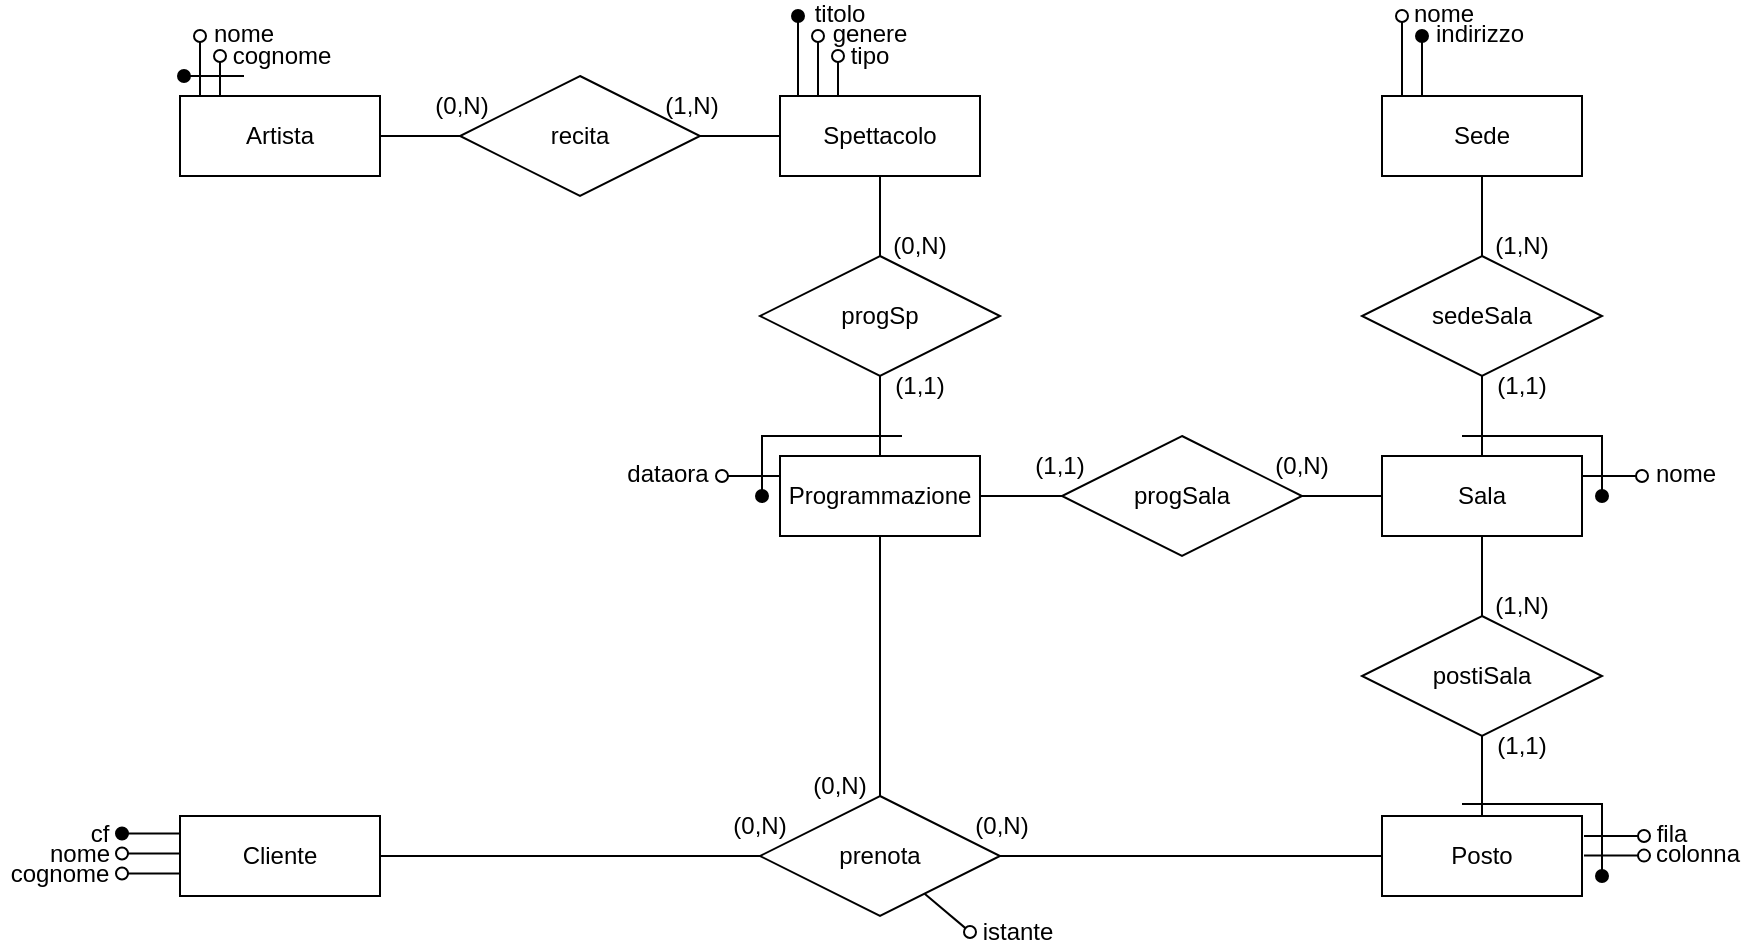 <mxfile version="24.4.13" type="device">
  <diagram name="Pagina-1" id="si0wQ0l1tiX7Fm2jgNS1">
    <mxGraphModel dx="1434" dy="876" grid="1" gridSize="10" guides="1" tooltips="1" connect="1" arrows="1" fold="1" page="1" pageScale="1" pageWidth="1169" pageHeight="827" math="0" shadow="0">
      <root>
        <mxCell id="0" />
        <mxCell id="1" parent="0" />
        <mxCell id="irKCmhr2zZb17mdSx7-t-3" value="Sede" style="whiteSpace=wrap;html=1;align=center;" parent="1" vertex="1">
          <mxGeometry x="836" y="232" width="100" height="40" as="geometry" />
        </mxCell>
        <mxCell id="irKCmhr2zZb17mdSx7-t-4" value="" style="endArrow=oval;html=1;rounded=0;endFill=0;" parent="1" edge="1">
          <mxGeometry width="50" height="50" relative="1" as="geometry">
            <mxPoint x="846" y="232" as="sourcePoint" />
            <mxPoint x="846" y="192" as="targetPoint" />
          </mxGeometry>
        </mxCell>
        <mxCell id="irKCmhr2zZb17mdSx7-t-5" value="" style="endArrow=oval;html=1;rounded=0;endFill=1;" parent="1" edge="1">
          <mxGeometry width="50" height="50" relative="1" as="geometry">
            <mxPoint x="856" y="232" as="sourcePoint" />
            <mxPoint x="856" y="202" as="targetPoint" />
          </mxGeometry>
        </mxCell>
        <mxCell id="irKCmhr2zZb17mdSx7-t-6" value="" style="endArrow=oval;html=1;rounded=0;endFill=0;" parent="1" source="irKCmhr2zZb17mdSx7-t-55" edge="1">
          <mxGeometry width="50" height="50" relative="1" as="geometry">
            <mxPoint x="595" y="682" as="sourcePoint" />
            <mxPoint x="630" y="650" as="targetPoint" />
          </mxGeometry>
        </mxCell>
        <mxCell id="irKCmhr2zZb17mdSx7-t-7" value="nome" style="text;html=1;align=center;verticalAlign=middle;whiteSpace=wrap;rounded=0;" parent="1" vertex="1">
          <mxGeometry x="837" y="186" width="60" height="10" as="geometry" />
        </mxCell>
        <mxCell id="irKCmhr2zZb17mdSx7-t-8" value="indirizzo" style="text;html=1;align=center;verticalAlign=middle;whiteSpace=wrap;rounded=0;" parent="1" vertex="1">
          <mxGeometry x="855" y="196" width="60" height="10" as="geometry" />
        </mxCell>
        <mxCell id="irKCmhr2zZb17mdSx7-t-9" value="istante" style="text;html=1;align=center;verticalAlign=middle;whiteSpace=wrap;rounded=0;" parent="1" vertex="1">
          <mxGeometry x="624" y="645" width="60" height="10" as="geometry" />
        </mxCell>
        <mxCell id="irKCmhr2zZb17mdSx7-t-24" style="edgeStyle=orthogonalEdgeStyle;rounded=0;orthogonalLoop=1;jettySize=auto;html=1;exitX=0.5;exitY=1;exitDx=0;exitDy=0;entryX=0.5;entryY=0;entryDx=0;entryDy=0;endArrow=none;endFill=0;" parent="1" source="irKCmhr2zZb17mdSx7-t-10" target="irKCmhr2zZb17mdSx7-t-17" edge="1">
          <mxGeometry relative="1" as="geometry" />
        </mxCell>
        <mxCell id="irKCmhr2zZb17mdSx7-t-50" style="edgeStyle=orthogonalEdgeStyle;rounded=0;orthogonalLoop=1;jettySize=auto;html=1;exitX=0;exitY=0.5;exitDx=0;exitDy=0;entryX=1;entryY=0.5;entryDx=0;entryDy=0;endArrow=none;endFill=0;" parent="1" source="irKCmhr2zZb17mdSx7-t-10" target="irKCmhr2zZb17mdSx7-t-46" edge="1">
          <mxGeometry relative="1" as="geometry" />
        </mxCell>
        <mxCell id="irKCmhr2zZb17mdSx7-t-10" value="Sala" style="whiteSpace=wrap;html=1;align=center;" parent="1" vertex="1">
          <mxGeometry x="836" y="412" width="100" height="40" as="geometry" />
        </mxCell>
        <mxCell id="irKCmhr2zZb17mdSx7-t-12" style="edgeStyle=orthogonalEdgeStyle;rounded=0;orthogonalLoop=1;jettySize=auto;html=1;exitX=0.5;exitY=0;exitDx=0;exitDy=0;entryX=0.5;entryY=1;entryDx=0;entryDy=0;endArrow=none;endFill=0;" parent="1" source="irKCmhr2zZb17mdSx7-t-11" target="irKCmhr2zZb17mdSx7-t-3" edge="1">
          <mxGeometry relative="1" as="geometry" />
        </mxCell>
        <mxCell id="irKCmhr2zZb17mdSx7-t-13" style="edgeStyle=orthogonalEdgeStyle;rounded=0;orthogonalLoop=1;jettySize=auto;html=1;exitX=0.5;exitY=1;exitDx=0;exitDy=0;entryX=0.5;entryY=0;entryDx=0;entryDy=0;endArrow=none;endFill=0;" parent="1" source="irKCmhr2zZb17mdSx7-t-11" target="irKCmhr2zZb17mdSx7-t-10" edge="1">
          <mxGeometry relative="1" as="geometry" />
        </mxCell>
        <mxCell id="irKCmhr2zZb17mdSx7-t-11" value="sedeSala" style="shape=rhombus;perimeter=rhombusPerimeter;whiteSpace=wrap;html=1;align=center;" parent="1" vertex="1">
          <mxGeometry x="826" y="312" width="120" height="60" as="geometry" />
        </mxCell>
        <mxCell id="irKCmhr2zZb17mdSx7-t-14" value="" style="endArrow=oval;html=1;rounded=0;endFill=0;" parent="1" edge="1">
          <mxGeometry width="50" height="50" relative="1" as="geometry">
            <mxPoint x="936" y="422" as="sourcePoint" />
            <mxPoint x="966" y="422" as="targetPoint" />
          </mxGeometry>
        </mxCell>
        <mxCell id="irKCmhr2zZb17mdSx7-t-15" value="nome" style="text;html=1;align=center;verticalAlign=middle;whiteSpace=wrap;rounded=0;" parent="1" vertex="1">
          <mxGeometry x="958" y="416" width="60" height="10" as="geometry" />
        </mxCell>
        <mxCell id="irKCmhr2zZb17mdSx7-t-16" value="" style="endArrow=oval;html=1;rounded=0;endFill=1;" parent="1" edge="1">
          <mxGeometry width="50" height="50" relative="1" as="geometry">
            <mxPoint x="876" y="402" as="sourcePoint" />
            <mxPoint x="946" y="432" as="targetPoint" />
            <Array as="points">
              <mxPoint x="946" y="402" />
            </Array>
          </mxGeometry>
        </mxCell>
        <mxCell id="irKCmhr2zZb17mdSx7-t-17" value="postiSala" style="shape=rhombus;perimeter=rhombusPerimeter;whiteSpace=wrap;html=1;align=center;" parent="1" vertex="1">
          <mxGeometry x="826" y="492" width="120" height="60" as="geometry" />
        </mxCell>
        <mxCell id="irKCmhr2zZb17mdSx7-t-25" style="edgeStyle=orthogonalEdgeStyle;rounded=0;orthogonalLoop=1;jettySize=auto;html=1;exitX=0.5;exitY=0;exitDx=0;exitDy=0;entryX=0.5;entryY=1;entryDx=0;entryDy=0;endArrow=none;endFill=0;" parent="1" source="irKCmhr2zZb17mdSx7-t-18" target="irKCmhr2zZb17mdSx7-t-17" edge="1">
          <mxGeometry relative="1" as="geometry" />
        </mxCell>
        <mxCell id="irKCmhr2zZb17mdSx7-t-61" style="edgeStyle=orthogonalEdgeStyle;rounded=0;orthogonalLoop=1;jettySize=auto;html=1;exitX=0;exitY=0.5;exitDx=0;exitDy=0;entryX=1;entryY=0.5;entryDx=0;entryDy=0;endArrow=none;endFill=0;" parent="1" source="irKCmhr2zZb17mdSx7-t-18" target="irKCmhr2zZb17mdSx7-t-55" edge="1">
          <mxGeometry relative="1" as="geometry">
            <mxPoint x="796" y="612" as="targetPoint" />
          </mxGeometry>
        </mxCell>
        <mxCell id="irKCmhr2zZb17mdSx7-t-18" value="Posto" style="whiteSpace=wrap;html=1;align=center;" parent="1" vertex="1">
          <mxGeometry x="836" y="592" width="100" height="40" as="geometry" />
        </mxCell>
        <mxCell id="irKCmhr2zZb17mdSx7-t-19" value="" style="endArrow=oval;html=1;rounded=0;endFill=0;" parent="1" edge="1">
          <mxGeometry width="50" height="50" relative="1" as="geometry">
            <mxPoint x="937" y="602" as="sourcePoint" />
            <mxPoint x="967" y="602" as="targetPoint" />
          </mxGeometry>
        </mxCell>
        <mxCell id="irKCmhr2zZb17mdSx7-t-20" value="" style="endArrow=oval;html=1;rounded=0;endFill=0;" parent="1" edge="1">
          <mxGeometry width="50" height="50" relative="1" as="geometry">
            <mxPoint x="937" y="611.8" as="sourcePoint" />
            <mxPoint x="967" y="611.8" as="targetPoint" />
          </mxGeometry>
        </mxCell>
        <mxCell id="irKCmhr2zZb17mdSx7-t-22" value="fila" style="text;html=1;align=center;verticalAlign=middle;whiteSpace=wrap;rounded=0;" parent="1" vertex="1">
          <mxGeometry x="951" y="596" width="60" height="10" as="geometry" />
        </mxCell>
        <mxCell id="irKCmhr2zZb17mdSx7-t-23" value="colonna" style="text;html=1;align=center;verticalAlign=middle;whiteSpace=wrap;rounded=0;" parent="1" vertex="1">
          <mxGeometry x="964" y="606" width="60" height="10" as="geometry" />
        </mxCell>
        <mxCell id="irKCmhr2zZb17mdSx7-t-26" value="" style="endArrow=oval;html=1;rounded=0;endFill=1;" parent="1" edge="1">
          <mxGeometry width="50" height="50" relative="1" as="geometry">
            <mxPoint x="876" y="586" as="sourcePoint" />
            <mxPoint x="946" y="622" as="targetPoint" />
            <Array as="points">
              <mxPoint x="946" y="586" />
            </Array>
          </mxGeometry>
        </mxCell>
        <mxCell id="irKCmhr2zZb17mdSx7-t-27" value="Spettacolo" style="whiteSpace=wrap;html=1;align=center;" parent="1" vertex="1">
          <mxGeometry x="535" y="232" width="100" height="40" as="geometry" />
        </mxCell>
        <mxCell id="irKCmhr2zZb17mdSx7-t-29" value="" style="endArrow=oval;html=1;rounded=0;endFill=1;" parent="1" edge="1">
          <mxGeometry width="50" height="50" relative="1" as="geometry">
            <mxPoint x="544" y="232" as="sourcePoint" />
            <mxPoint x="544" y="192" as="targetPoint" />
          </mxGeometry>
        </mxCell>
        <mxCell id="irKCmhr2zZb17mdSx7-t-30" value="" style="endArrow=oval;html=1;rounded=0;endFill=0;" parent="1" edge="1">
          <mxGeometry width="50" height="50" relative="1" as="geometry">
            <mxPoint x="554" y="232" as="sourcePoint" />
            <mxPoint x="554" y="202" as="targetPoint" />
          </mxGeometry>
        </mxCell>
        <mxCell id="irKCmhr2zZb17mdSx7-t-31" value="" style="endArrow=oval;html=1;rounded=0;endFill=0;" parent="1" edge="1">
          <mxGeometry width="50" height="50" relative="1" as="geometry">
            <mxPoint x="564" y="232" as="sourcePoint" />
            <mxPoint x="564" y="212" as="targetPoint" />
          </mxGeometry>
        </mxCell>
        <mxCell id="irKCmhr2zZb17mdSx7-t-32" value="titolo" style="text;html=1;align=center;verticalAlign=middle;whiteSpace=wrap;rounded=0;" parent="1" vertex="1">
          <mxGeometry x="535" y="186" width="60" height="10" as="geometry" />
        </mxCell>
        <mxCell id="irKCmhr2zZb17mdSx7-t-33" value="genere" style="text;html=1;align=center;verticalAlign=middle;whiteSpace=wrap;rounded=0;" parent="1" vertex="1">
          <mxGeometry x="550" y="196" width="60" height="10" as="geometry" />
        </mxCell>
        <mxCell id="irKCmhr2zZb17mdSx7-t-34" value="tipo" style="text;html=1;align=center;verticalAlign=middle;whiteSpace=wrap;rounded=0;" parent="1" vertex="1">
          <mxGeometry x="550" y="207" width="60" height="10" as="geometry" />
        </mxCell>
        <mxCell id="irKCmhr2zZb17mdSx7-t-37" style="edgeStyle=orthogonalEdgeStyle;rounded=0;orthogonalLoop=1;jettySize=auto;html=1;exitX=1;exitY=0.5;exitDx=0;exitDy=0;entryX=0;entryY=0.5;entryDx=0;entryDy=0;endArrow=none;endFill=0;" parent="1" source="irKCmhr2zZb17mdSx7-t-35" target="irKCmhr2zZb17mdSx7-t-27" edge="1">
          <mxGeometry relative="1" as="geometry" />
        </mxCell>
        <mxCell id="irKCmhr2zZb17mdSx7-t-38" style="edgeStyle=orthogonalEdgeStyle;rounded=0;orthogonalLoop=1;jettySize=auto;html=1;exitX=0;exitY=0.5;exitDx=0;exitDy=0;entryX=1;entryY=0.5;entryDx=0;entryDy=0;endArrow=none;endFill=0;" parent="1" source="irKCmhr2zZb17mdSx7-t-35" target="irKCmhr2zZb17mdSx7-t-36" edge="1">
          <mxGeometry relative="1" as="geometry" />
        </mxCell>
        <mxCell id="irKCmhr2zZb17mdSx7-t-35" value="recita" style="shape=rhombus;perimeter=rhombusPerimeter;whiteSpace=wrap;html=1;align=center;" parent="1" vertex="1">
          <mxGeometry x="375" y="222" width="120" height="60" as="geometry" />
        </mxCell>
        <mxCell id="irKCmhr2zZb17mdSx7-t-36" value="Artista" style="whiteSpace=wrap;html=1;align=center;" parent="1" vertex="1">
          <mxGeometry x="235" y="232" width="100" height="40" as="geometry" />
        </mxCell>
        <mxCell id="irKCmhr2zZb17mdSx7-t-39" value="" style="endArrow=oval;html=1;rounded=0;endFill=0;" parent="1" edge="1">
          <mxGeometry width="50" height="50" relative="1" as="geometry">
            <mxPoint x="245" y="232" as="sourcePoint" />
            <mxPoint x="245" y="202" as="targetPoint" />
          </mxGeometry>
        </mxCell>
        <mxCell id="irKCmhr2zZb17mdSx7-t-40" value="" style="endArrow=oval;html=1;rounded=0;endFill=0;" parent="1" edge="1">
          <mxGeometry width="50" height="50" relative="1" as="geometry">
            <mxPoint x="255" y="232" as="sourcePoint" />
            <mxPoint x="255" y="212" as="targetPoint" />
          </mxGeometry>
        </mxCell>
        <mxCell id="irKCmhr2zZb17mdSx7-t-41" value="nome" style="text;html=1;align=center;verticalAlign=middle;whiteSpace=wrap;rounded=0;" parent="1" vertex="1">
          <mxGeometry x="237" y="196" width="60" height="10" as="geometry" />
        </mxCell>
        <mxCell id="irKCmhr2zZb17mdSx7-t-42" value="cognome" style="text;html=1;align=center;verticalAlign=middle;whiteSpace=wrap;rounded=0;" parent="1" vertex="1">
          <mxGeometry x="256" y="207" width="60" height="10" as="geometry" />
        </mxCell>
        <mxCell id="irKCmhr2zZb17mdSx7-t-43" value="" style="endArrow=oval;html=1;rounded=0;endFill=1;" parent="1" edge="1">
          <mxGeometry width="50" height="50" relative="1" as="geometry">
            <mxPoint x="267" y="222" as="sourcePoint" />
            <mxPoint x="237" y="222" as="targetPoint" />
          </mxGeometry>
        </mxCell>
        <mxCell id="irKCmhr2zZb17mdSx7-t-47" style="edgeStyle=orthogonalEdgeStyle;rounded=0;orthogonalLoop=1;jettySize=auto;html=1;exitX=0.5;exitY=0;exitDx=0;exitDy=0;entryX=0.5;entryY=1;entryDx=0;entryDy=0;endArrow=none;endFill=0;" parent="1" source="irKCmhr2zZb17mdSx7-t-44" target="irKCmhr2zZb17mdSx7-t-27" edge="1">
          <mxGeometry relative="1" as="geometry" />
        </mxCell>
        <mxCell id="irKCmhr2zZb17mdSx7-t-48" style="edgeStyle=orthogonalEdgeStyle;rounded=0;orthogonalLoop=1;jettySize=auto;html=1;exitX=0.5;exitY=1;exitDx=0;exitDy=0;entryX=0.5;entryY=0;entryDx=0;entryDy=0;endArrow=none;endFill=0;" parent="1" source="irKCmhr2zZb17mdSx7-t-44" target="irKCmhr2zZb17mdSx7-t-45" edge="1">
          <mxGeometry relative="1" as="geometry" />
        </mxCell>
        <mxCell id="irKCmhr2zZb17mdSx7-t-44" value="progSp" style="shape=rhombus;perimeter=rhombusPerimeter;whiteSpace=wrap;html=1;align=center;" parent="1" vertex="1">
          <mxGeometry x="525" y="312" width="120" height="60" as="geometry" />
        </mxCell>
        <mxCell id="irKCmhr2zZb17mdSx7-t-49" style="edgeStyle=orthogonalEdgeStyle;rounded=0;orthogonalLoop=1;jettySize=auto;html=1;exitX=1;exitY=0.5;exitDx=0;exitDy=0;entryX=0;entryY=0.5;entryDx=0;entryDy=0;endArrow=none;endFill=0;" parent="1" source="irKCmhr2zZb17mdSx7-t-45" target="irKCmhr2zZb17mdSx7-t-46" edge="1">
          <mxGeometry relative="1" as="geometry" />
        </mxCell>
        <mxCell id="irKCmhr2zZb17mdSx7-t-45" value="Programmazione" style="whiteSpace=wrap;html=1;align=center;" parent="1" vertex="1">
          <mxGeometry x="535" y="412" width="100" height="40" as="geometry" />
        </mxCell>
        <mxCell id="irKCmhr2zZb17mdSx7-t-46" value="progSala" style="shape=rhombus;perimeter=rhombusPerimeter;whiteSpace=wrap;html=1;align=center;" parent="1" vertex="1">
          <mxGeometry x="676" y="402" width="120" height="60" as="geometry" />
        </mxCell>
        <mxCell id="irKCmhr2zZb17mdSx7-t-51" value="" style="endArrow=oval;html=1;rounded=0;endFill=0;" parent="1" edge="1">
          <mxGeometry width="50" height="50" relative="1" as="geometry">
            <mxPoint x="535" y="422" as="sourcePoint" />
            <mxPoint x="506" y="422" as="targetPoint" />
          </mxGeometry>
        </mxCell>
        <mxCell id="irKCmhr2zZb17mdSx7-t-53" value="dataora" style="text;html=1;align=center;verticalAlign=middle;whiteSpace=wrap;rounded=0;" parent="1" vertex="1">
          <mxGeometry x="449" y="416" width="60" height="10" as="geometry" />
        </mxCell>
        <mxCell id="irKCmhr2zZb17mdSx7-t-54" value="" style="endArrow=oval;html=1;rounded=0;endFill=1;" parent="1" edge="1">
          <mxGeometry width="50" height="50" relative="1" as="geometry">
            <mxPoint x="596" y="402" as="sourcePoint" />
            <mxPoint x="526" y="432" as="targetPoint" />
            <Array as="points">
              <mxPoint x="526" y="402" />
            </Array>
          </mxGeometry>
        </mxCell>
        <mxCell id="irKCmhr2zZb17mdSx7-t-59" style="edgeStyle=orthogonalEdgeStyle;rounded=0;orthogonalLoop=1;jettySize=auto;html=1;exitX=0.5;exitY=0;exitDx=0;exitDy=0;entryX=0.5;entryY=1;entryDx=0;entryDy=0;endArrow=none;endFill=0;" parent="1" source="irKCmhr2zZb17mdSx7-t-55" target="irKCmhr2zZb17mdSx7-t-45" edge="1">
          <mxGeometry relative="1" as="geometry" />
        </mxCell>
        <mxCell id="irKCmhr2zZb17mdSx7-t-55" value="prenota" style="shape=rhombus;perimeter=rhombusPerimeter;whiteSpace=wrap;html=1;align=center;" parent="1" vertex="1">
          <mxGeometry x="525" y="582" width="120" height="60" as="geometry" />
        </mxCell>
        <mxCell id="irKCmhr2zZb17mdSx7-t-64" style="edgeStyle=orthogonalEdgeStyle;rounded=0;orthogonalLoop=1;jettySize=auto;html=1;exitX=1;exitY=0.5;exitDx=0;exitDy=0;entryX=0;entryY=0.5;entryDx=0;entryDy=0;endArrow=none;endFill=0;" parent="1" source="irKCmhr2zZb17mdSx7-t-63" target="irKCmhr2zZb17mdSx7-t-55" edge="1">
          <mxGeometry relative="1" as="geometry">
            <mxPoint x="375" y="612" as="targetPoint" />
          </mxGeometry>
        </mxCell>
        <mxCell id="irKCmhr2zZb17mdSx7-t-63" value="Cliente" style="whiteSpace=wrap;html=1;align=center;" parent="1" vertex="1">
          <mxGeometry x="235" y="592" width="100" height="40" as="geometry" />
        </mxCell>
        <mxCell id="irKCmhr2zZb17mdSx7-t-66" value="" style="endArrow=oval;html=1;rounded=0;endFill=0;" parent="1" edge="1">
          <mxGeometry width="50" height="50" relative="1" as="geometry">
            <mxPoint x="235" y="610.76" as="sourcePoint" />
            <mxPoint x="206" y="610.76" as="targetPoint" />
          </mxGeometry>
        </mxCell>
        <mxCell id="irKCmhr2zZb17mdSx7-t-67" value="" style="endArrow=oval;html=1;rounded=0;endFill=0;" parent="1" edge="1">
          <mxGeometry width="50" height="50" relative="1" as="geometry">
            <mxPoint x="235" y="620.76" as="sourcePoint" />
            <mxPoint x="206" y="620.76" as="targetPoint" />
          </mxGeometry>
        </mxCell>
        <mxCell id="irKCmhr2zZb17mdSx7-t-68" value="" style="endArrow=oval;html=1;rounded=0;endFill=1;" parent="1" edge="1">
          <mxGeometry width="50" height="50" relative="1" as="geometry">
            <mxPoint x="235" y="600.76" as="sourcePoint" />
            <mxPoint x="206" y="600.76" as="targetPoint" />
          </mxGeometry>
        </mxCell>
        <mxCell id="irKCmhr2zZb17mdSx7-t-69" value="cf" style="text;html=1;align=center;verticalAlign=middle;whiteSpace=wrap;rounded=0;" parent="1" vertex="1">
          <mxGeometry x="165" y="596" width="60" height="10" as="geometry" />
        </mxCell>
        <mxCell id="irKCmhr2zZb17mdSx7-t-71" value="nome" style="text;html=1;align=center;verticalAlign=middle;whiteSpace=wrap;rounded=0;" parent="1" vertex="1">
          <mxGeometry x="155" y="606" width="60" height="10" as="geometry" />
        </mxCell>
        <mxCell id="irKCmhr2zZb17mdSx7-t-72" value="cognome" style="text;html=1;align=center;verticalAlign=middle;whiteSpace=wrap;rounded=0;" parent="1" vertex="1">
          <mxGeometry x="145" y="616" width="60" height="10" as="geometry" />
        </mxCell>
        <mxCell id="irKCmhr2zZb17mdSx7-t-74" value="(0,N)" style="text;html=1;align=center;verticalAlign=middle;whiteSpace=wrap;rounded=0;" parent="1" vertex="1">
          <mxGeometry x="346" y="232" width="60" height="10" as="geometry" />
        </mxCell>
        <mxCell id="irKCmhr2zZb17mdSx7-t-75" value="(1,N)" style="text;html=1;align=center;verticalAlign=middle;whiteSpace=wrap;rounded=0;" parent="1" vertex="1">
          <mxGeometry x="461" y="232" width="60" height="10" as="geometry" />
        </mxCell>
        <mxCell id="irKCmhr2zZb17mdSx7-t-76" value="(0,N)" style="text;html=1;align=center;verticalAlign=middle;whiteSpace=wrap;rounded=0;" parent="1" vertex="1">
          <mxGeometry x="575" y="302" width="60" height="10" as="geometry" />
        </mxCell>
        <mxCell id="irKCmhr2zZb17mdSx7-t-77" value="(1,1)" style="text;html=1;align=center;verticalAlign=middle;whiteSpace=wrap;rounded=0;" parent="1" vertex="1">
          <mxGeometry x="575" y="372" width="60" height="10" as="geometry" />
        </mxCell>
        <mxCell id="irKCmhr2zZb17mdSx7-t-78" value="(1,1)" style="text;html=1;align=center;verticalAlign=middle;whiteSpace=wrap;rounded=0;" parent="1" vertex="1">
          <mxGeometry x="645" y="412" width="60" height="10" as="geometry" />
        </mxCell>
        <mxCell id="irKCmhr2zZb17mdSx7-t-79" value="(0,N)" style="text;html=1;align=center;verticalAlign=middle;whiteSpace=wrap;rounded=0;" parent="1" vertex="1">
          <mxGeometry x="766" y="412" width="60" height="10" as="geometry" />
        </mxCell>
        <mxCell id="irKCmhr2zZb17mdSx7-t-80" value="(1,N)" style="text;html=1;align=center;verticalAlign=middle;whiteSpace=wrap;rounded=0;" parent="1" vertex="1">
          <mxGeometry x="876" y="302" width="60" height="10" as="geometry" />
        </mxCell>
        <mxCell id="irKCmhr2zZb17mdSx7-t-81" value="(1,1)" style="text;html=1;align=center;verticalAlign=middle;whiteSpace=wrap;rounded=0;" parent="1" vertex="1">
          <mxGeometry x="876" y="372" width="60" height="10" as="geometry" />
        </mxCell>
        <mxCell id="irKCmhr2zZb17mdSx7-t-82" value="(1,N)" style="text;html=1;align=center;verticalAlign=middle;whiteSpace=wrap;rounded=0;" parent="1" vertex="1">
          <mxGeometry x="876" y="482" width="60" height="10" as="geometry" />
        </mxCell>
        <mxCell id="irKCmhr2zZb17mdSx7-t-83" value="(1,1)" style="text;html=1;align=center;verticalAlign=middle;whiteSpace=wrap;rounded=0;" parent="1" vertex="1">
          <mxGeometry x="876" y="552" width="60" height="10" as="geometry" />
        </mxCell>
        <mxCell id="irKCmhr2zZb17mdSx7-t-84" value="(0,N)" style="text;html=1;align=center;verticalAlign=middle;whiteSpace=wrap;rounded=0;" parent="1" vertex="1">
          <mxGeometry x="495" y="592" width="60" height="10" as="geometry" />
        </mxCell>
        <mxCell id="irKCmhr2zZb17mdSx7-t-85" value="(0,N)" style="text;html=1;align=center;verticalAlign=middle;whiteSpace=wrap;rounded=0;" parent="1" vertex="1">
          <mxGeometry x="616" y="592" width="60" height="10" as="geometry" />
        </mxCell>
        <mxCell id="irKCmhr2zZb17mdSx7-t-86" value="(0,N)" style="text;html=1;align=center;verticalAlign=middle;whiteSpace=wrap;rounded=0;" parent="1" vertex="1">
          <mxGeometry x="535" y="572" width="60" height="10" as="geometry" />
        </mxCell>
      </root>
    </mxGraphModel>
  </diagram>
</mxfile>
